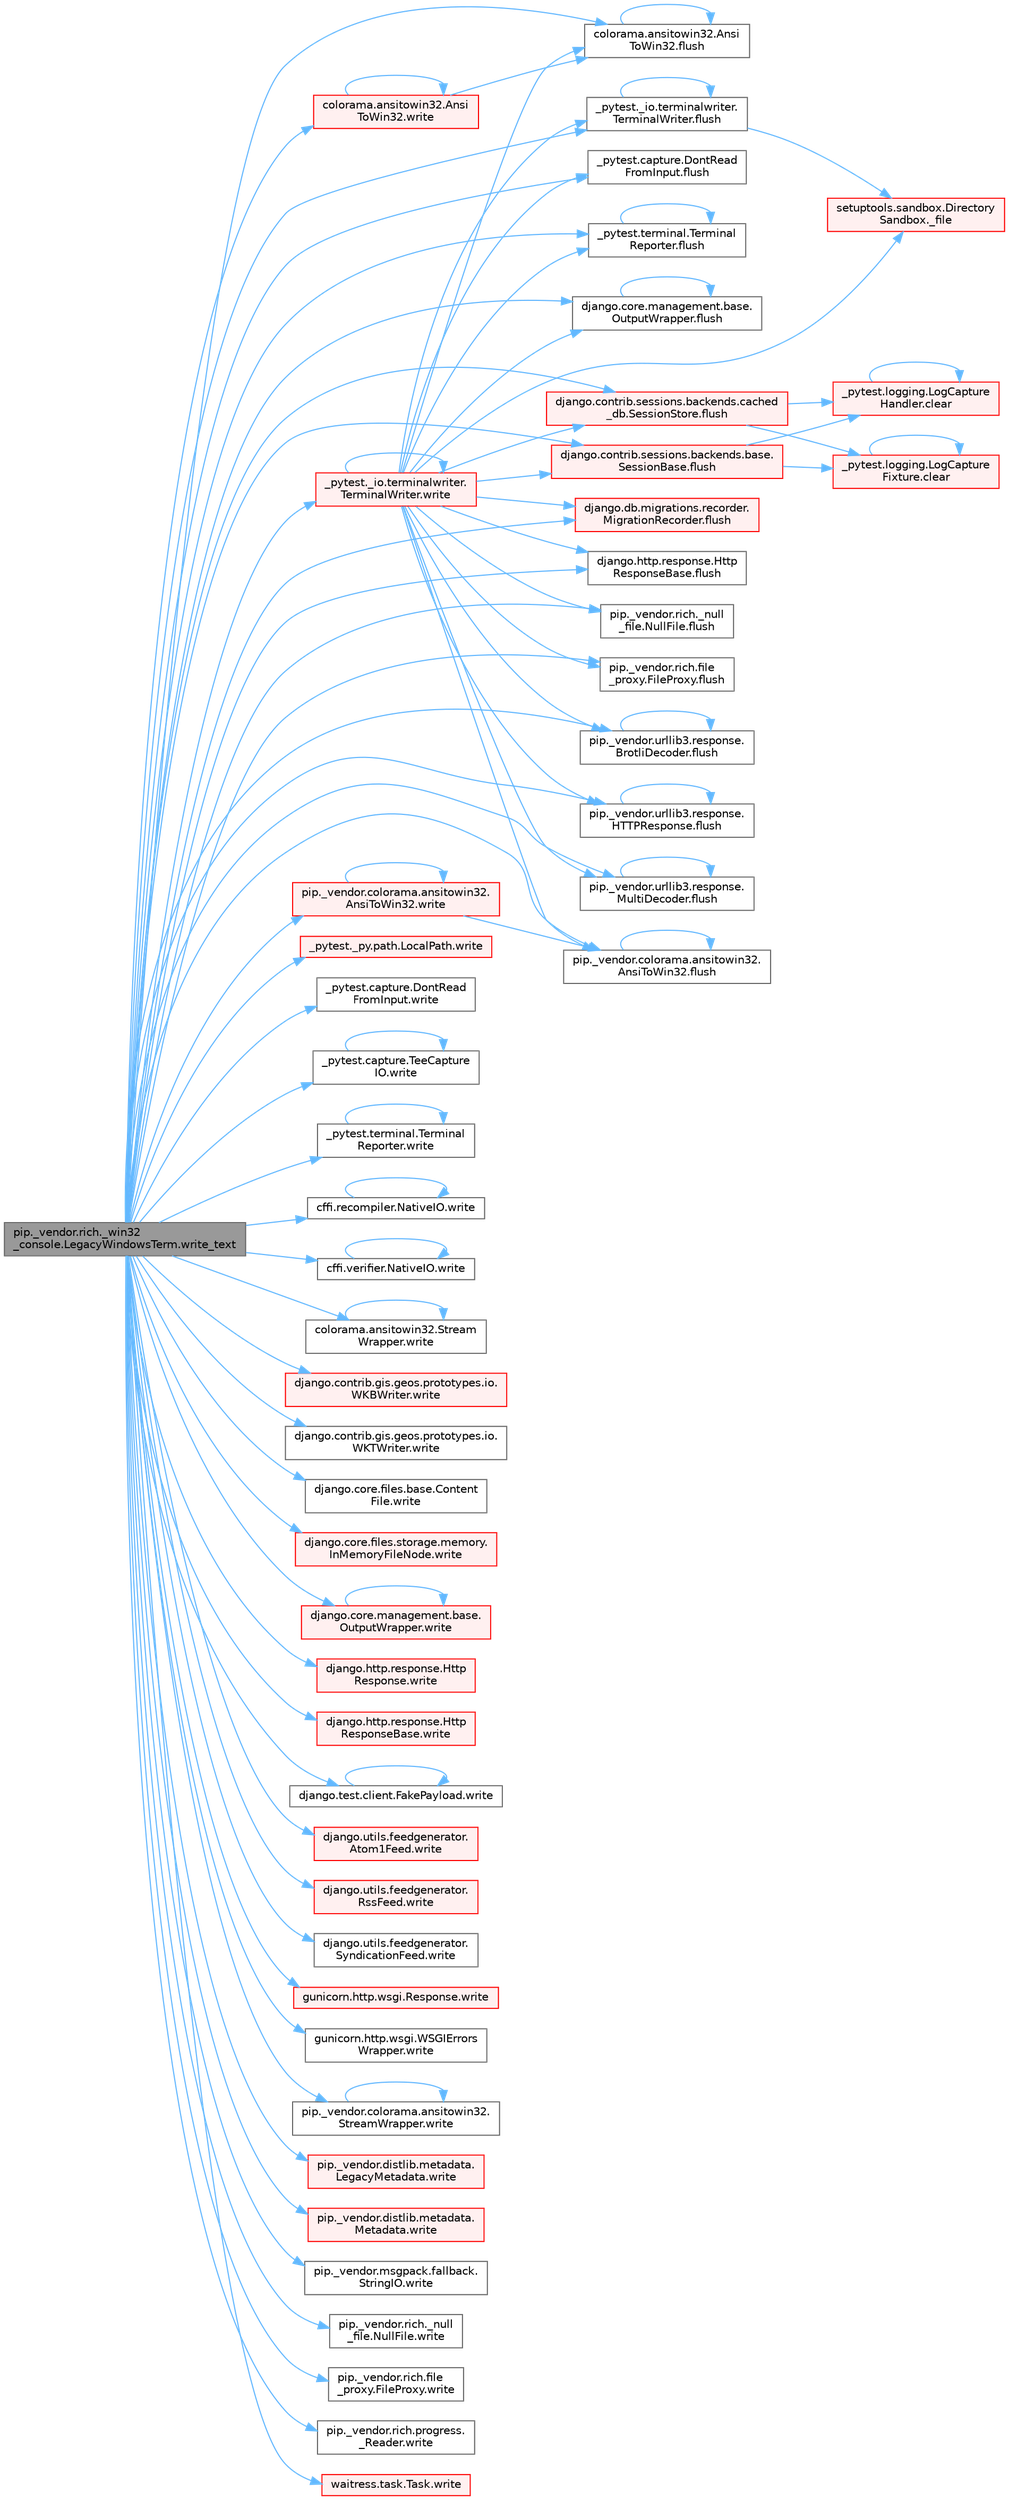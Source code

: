 digraph "pip._vendor.rich._win32_console.LegacyWindowsTerm.write_text"
{
 // LATEX_PDF_SIZE
  bgcolor="transparent";
  edge [fontname=Helvetica,fontsize=10,labelfontname=Helvetica,labelfontsize=10];
  node [fontname=Helvetica,fontsize=10,shape=box,height=0.2,width=0.4];
  rankdir="LR";
  Node1 [id="Node000001",label="pip._vendor.rich._win32\l_console.LegacyWindowsTerm.write_text",height=0.2,width=0.4,color="gray40", fillcolor="grey60", style="filled", fontcolor="black",tooltip=" "];
  Node1 -> Node2 [id="edge1_Node000001_Node000002",color="steelblue1",style="solid",tooltip=" "];
  Node2 [id="Node000002",label="_pytest._io.terminalwriter.\lTerminalWriter.flush",height=0.2,width=0.4,color="grey40", fillcolor="white", style="filled",URL="$class__pytest_1_1__io_1_1terminalwriter_1_1_terminal_writer.html#a843da9eb57c455ee17b0aac062288702",tooltip=" "];
  Node2 -> Node3 [id="edge2_Node000002_Node000003",color="steelblue1",style="solid",tooltip=" "];
  Node3 [id="Node000003",label="setuptools.sandbox.Directory\lSandbox._file",height=0.2,width=0.4,color="red", fillcolor="#FFF0F0", style="filled",URL="$classsetuptools_1_1sandbox_1_1_directory_sandbox.html#acf799106ef73553cbfdf57cc16babd98",tooltip=" "];
  Node2 -> Node2 [id="edge3_Node000002_Node000002",color="steelblue1",style="solid",tooltip=" "];
  Node1 -> Node6 [id="edge4_Node000001_Node000006",color="steelblue1",style="solid",tooltip=" "];
  Node6 [id="Node000006",label="_pytest.capture.DontRead\lFromInput.flush",height=0.2,width=0.4,color="grey40", fillcolor="white", style="filled",URL="$class__pytest_1_1capture_1_1_dont_read_from_input.html#a077768fd4551ea4669db05b09e56435b",tooltip=" "];
  Node1 -> Node7 [id="edge5_Node000001_Node000007",color="steelblue1",style="solid",tooltip=" "];
  Node7 [id="Node000007",label="_pytest.terminal.Terminal\lReporter.flush",height=0.2,width=0.4,color="grey40", fillcolor="white", style="filled",URL="$class__pytest_1_1terminal_1_1_terminal_reporter.html#ac64ff3675724a2a61394acac1ac093bd",tooltip=" "];
  Node7 -> Node7 [id="edge6_Node000007_Node000007",color="steelblue1",style="solid",tooltip=" "];
  Node1 -> Node8 [id="edge7_Node000001_Node000008",color="steelblue1",style="solid",tooltip=" "];
  Node8 [id="Node000008",label="colorama.ansitowin32.Ansi\lToWin32.flush",height=0.2,width=0.4,color="grey40", fillcolor="white", style="filled",URL="$classcolorama_1_1ansitowin32_1_1_ansi_to_win32.html#a689ccc4c4f6f7ee486e9d40cf0fb2679",tooltip=" "];
  Node8 -> Node8 [id="edge8_Node000008_Node000008",color="steelblue1",style="solid",tooltip=" "];
  Node1 -> Node9 [id="edge9_Node000001_Node000009",color="steelblue1",style="solid",tooltip=" "];
  Node9 [id="Node000009",label="django.contrib.sessions.backends.base.\lSessionBase.flush",height=0.2,width=0.4,color="red", fillcolor="#FFF0F0", style="filled",URL="$classdjango_1_1contrib_1_1sessions_1_1backends_1_1base_1_1_session_base.html#a915ab38003d5f0be1ce9f849583910bb",tooltip=" "];
  Node9 -> Node10 [id="edge10_Node000009_Node000010",color="steelblue1",style="solid",tooltip=" "];
  Node10 [id="Node000010",label="_pytest.logging.LogCapture\lFixture.clear",height=0.2,width=0.4,color="red", fillcolor="#FFF0F0", style="filled",URL="$class__pytest_1_1logging_1_1_log_capture_fixture.html#ae1d5f85c897b637582ba1fc528c957b2",tooltip=" "];
  Node10 -> Node10 [id="edge11_Node000010_Node000010",color="steelblue1",style="solid",tooltip=" "];
  Node9 -> Node12 [id="edge12_Node000009_Node000012",color="steelblue1",style="solid",tooltip=" "];
  Node12 [id="Node000012",label="_pytest.logging.LogCapture\lHandler.clear",height=0.2,width=0.4,color="red", fillcolor="#FFF0F0", style="filled",URL="$class__pytest_1_1logging_1_1_log_capture_handler.html#ace280d99c67150fd06c5e96423ba321b",tooltip=" "];
  Node12 -> Node12 [id="edge13_Node000012_Node000012",color="steelblue1",style="solid",tooltip=" "];
  Node1 -> Node26 [id="edge14_Node000001_Node000026",color="steelblue1",style="solid",tooltip=" "];
  Node26 [id="Node000026",label="django.contrib.sessions.backends.cached\l_db.SessionStore.flush",height=0.2,width=0.4,color="red", fillcolor="#FFF0F0", style="filled",URL="$classdjango_1_1contrib_1_1sessions_1_1backends_1_1cached__db_1_1_session_store.html#a6df5f77231b222833b8d76f1a4b0c57d",tooltip=" "];
  Node26 -> Node10 [id="edge15_Node000026_Node000010",color="steelblue1",style="solid",tooltip=" "];
  Node26 -> Node12 [id="edge16_Node000026_Node000012",color="steelblue1",style="solid",tooltip=" "];
  Node1 -> Node1149 [id="edge17_Node000001_Node001149",color="steelblue1",style="solid",tooltip=" "];
  Node1149 [id="Node001149",label="django.core.management.base.\lOutputWrapper.flush",height=0.2,width=0.4,color="grey40", fillcolor="white", style="filled",URL="$classdjango_1_1core_1_1management_1_1base_1_1_output_wrapper.html#ae647845a3c38571bd0a4fa624f653313",tooltip=" "];
  Node1149 -> Node1149 [id="edge18_Node001149_Node001149",color="steelblue1",style="solid",tooltip=" "];
  Node1 -> Node1150 [id="edge19_Node000001_Node001150",color="steelblue1",style="solid",tooltip=" "];
  Node1150 [id="Node001150",label="django.db.migrations.recorder.\lMigrationRecorder.flush",height=0.2,width=0.4,color="red", fillcolor="#FFF0F0", style="filled",URL="$classdjango_1_1db_1_1migrations_1_1recorder_1_1_migration_recorder.html#a46c32aba79d6d83c8322aa77a3de6017",tooltip=" "];
  Node1 -> Node1153 [id="edge20_Node000001_Node001153",color="steelblue1",style="solid",tooltip=" "];
  Node1153 [id="Node001153",label="django.http.response.Http\lResponseBase.flush",height=0.2,width=0.4,color="grey40", fillcolor="white", style="filled",URL="$classdjango_1_1http_1_1response_1_1_http_response_base.html#a6af6444fa18f11aeee4df9bb108727c1",tooltip=" "];
  Node1 -> Node1154 [id="edge21_Node000001_Node001154",color="steelblue1",style="solid",tooltip=" "];
  Node1154 [id="Node001154",label="pip._vendor.colorama.ansitowin32.\lAnsiToWin32.flush",height=0.2,width=0.4,color="grey40", fillcolor="white", style="filled",URL="$classpip_1_1__vendor_1_1colorama_1_1ansitowin32_1_1_ansi_to_win32.html#a96b04357c7430abf89e3448e1d33704b",tooltip=" "];
  Node1154 -> Node1154 [id="edge22_Node001154_Node001154",color="steelblue1",style="solid",tooltip=" "];
  Node1 -> Node1155 [id="edge23_Node000001_Node001155",color="steelblue1",style="solid",tooltip=" "];
  Node1155 [id="Node001155",label="pip._vendor.rich._null\l_file.NullFile.flush",height=0.2,width=0.4,color="grey40", fillcolor="white", style="filled",URL="$classpip_1_1__vendor_1_1rich_1_1__null__file_1_1_null_file.html#adadf10a82fdb12caa43abd51d51e980f",tooltip=" "];
  Node1 -> Node1156 [id="edge24_Node000001_Node001156",color="steelblue1",style="solid",tooltip=" "];
  Node1156 [id="Node001156",label="pip._vendor.rich.file\l_proxy.FileProxy.flush",height=0.2,width=0.4,color="grey40", fillcolor="white", style="filled",URL="$classpip_1_1__vendor_1_1rich_1_1file__proxy_1_1_file_proxy.html#af9df24b30b10915478c4224d64b42339",tooltip=" "];
  Node1 -> Node1157 [id="edge25_Node000001_Node001157",color="steelblue1",style="solid",tooltip=" "];
  Node1157 [id="Node001157",label="pip._vendor.urllib3.response.\lBrotliDecoder.flush",height=0.2,width=0.4,color="grey40", fillcolor="white", style="filled",URL="$classpip_1_1__vendor_1_1urllib3_1_1response_1_1_brotli_decoder.html#a065f7ef04d5d05a4274f06ccc2bc3508",tooltip=" "];
  Node1157 -> Node1157 [id="edge26_Node001157_Node001157",color="steelblue1",style="solid",tooltip=" "];
  Node1 -> Node382 [id="edge27_Node000001_Node000382",color="steelblue1",style="solid",tooltip=" "];
  Node382 [id="Node000382",label="pip._vendor.urllib3.response.\lHTTPResponse.flush",height=0.2,width=0.4,color="grey40", fillcolor="white", style="filled",URL="$classpip_1_1__vendor_1_1urllib3_1_1response_1_1_h_t_t_p_response.html#a6d7b7138abe76f737277901c92166a8e",tooltip=" "];
  Node382 -> Node382 [id="edge28_Node000382_Node000382",color="steelblue1",style="solid",tooltip=" "];
  Node1 -> Node1158 [id="edge29_Node000001_Node001158",color="steelblue1",style="solid",tooltip=" "];
  Node1158 [id="Node001158",label="pip._vendor.urllib3.response.\lMultiDecoder.flush",height=0.2,width=0.4,color="grey40", fillcolor="white", style="filled",URL="$classpip_1_1__vendor_1_1urllib3_1_1response_1_1_multi_decoder.html#abdc13dcfe4faef9e95bfe75ad9af208d",tooltip=" "];
  Node1158 -> Node1158 [id="edge30_Node001158_Node001158",color="steelblue1",style="solid",tooltip=" "];
  Node1 -> Node25 [id="edge31_Node000001_Node000025",color="steelblue1",style="solid",tooltip=" "];
  Node25 [id="Node000025",label="_pytest._io.terminalwriter.\lTerminalWriter.write",height=0.2,width=0.4,color="red", fillcolor="#FFF0F0", style="filled",URL="$class__pytest_1_1__io_1_1terminalwriter_1_1_terminal_writer.html#ab011b237aec5bafbe3761ee6eceaa5b1",tooltip=" "];
  Node25 -> Node3 [id="edge32_Node000025_Node000003",color="steelblue1",style="solid",tooltip=" "];
  Node25 -> Node2 [id="edge33_Node000025_Node000002",color="steelblue1",style="solid",tooltip=" "];
  Node25 -> Node6 [id="edge34_Node000025_Node000006",color="steelblue1",style="solid",tooltip=" "];
  Node25 -> Node7 [id="edge35_Node000025_Node000007",color="steelblue1",style="solid",tooltip=" "];
  Node25 -> Node8 [id="edge36_Node000025_Node000008",color="steelblue1",style="solid",tooltip=" "];
  Node25 -> Node9 [id="edge37_Node000025_Node000009",color="steelblue1",style="solid",tooltip=" "];
  Node25 -> Node26 [id="edge38_Node000025_Node000026",color="steelblue1",style="solid",tooltip=" "];
  Node25 -> Node1149 [id="edge39_Node000025_Node001149",color="steelblue1",style="solid",tooltip=" "];
  Node25 -> Node1150 [id="edge40_Node000025_Node001150",color="steelblue1",style="solid",tooltip=" "];
  Node25 -> Node1153 [id="edge41_Node000025_Node001153",color="steelblue1",style="solid",tooltip=" "];
  Node25 -> Node1154 [id="edge42_Node000025_Node001154",color="steelblue1",style="solid",tooltip=" "];
  Node25 -> Node1155 [id="edge43_Node000025_Node001155",color="steelblue1",style="solid",tooltip=" "];
  Node25 -> Node1156 [id="edge44_Node000025_Node001156",color="steelblue1",style="solid",tooltip=" "];
  Node25 -> Node1157 [id="edge45_Node000025_Node001157",color="steelblue1",style="solid",tooltip=" "];
  Node25 -> Node382 [id="edge46_Node000025_Node000382",color="steelblue1",style="solid",tooltip=" "];
  Node25 -> Node1158 [id="edge47_Node000025_Node001158",color="steelblue1",style="solid",tooltip=" "];
  Node25 -> Node25 [id="edge48_Node000025_Node000025",color="steelblue1",style="solid",tooltip=" "];
  Node1 -> Node2383 [id="edge49_Node000001_Node002383",color="steelblue1",style="solid",tooltip=" "];
  Node2383 [id="Node002383",label="_pytest._py.path.LocalPath.write",height=0.2,width=0.4,color="red", fillcolor="#FFF0F0", style="filled",URL="$class__pytest_1_1__py_1_1path_1_1_local_path.html#a8f782fcf3e7b991a42259724f3d25de2",tooltip=" "];
  Node1 -> Node2412 [id="edge50_Node000001_Node002412",color="steelblue1",style="solid",tooltip=" "];
  Node2412 [id="Node002412",label="_pytest.capture.DontRead\lFromInput.write",height=0.2,width=0.4,color="grey40", fillcolor="white", style="filled",URL="$class__pytest_1_1capture_1_1_dont_read_from_input.html#a406eef5fc6e2a689e4095b418e34258e",tooltip=" "];
  Node1 -> Node2413 [id="edge51_Node000001_Node002413",color="steelblue1",style="solid",tooltip=" "];
  Node2413 [id="Node002413",label="_pytest.capture.TeeCapture\lIO.write",height=0.2,width=0.4,color="grey40", fillcolor="white", style="filled",URL="$class__pytest_1_1capture_1_1_tee_capture_i_o.html#ad2ae68f89adb705539b1f510ac1d2a06",tooltip=" "];
  Node2413 -> Node2413 [id="edge52_Node002413_Node002413",color="steelblue1",style="solid",tooltip=" "];
  Node1 -> Node2414 [id="edge53_Node000001_Node002414",color="steelblue1",style="solid",tooltip=" "];
  Node2414 [id="Node002414",label="_pytest.terminal.Terminal\lReporter.write",height=0.2,width=0.4,color="grey40", fillcolor="white", style="filled",URL="$class__pytest_1_1terminal_1_1_terminal_reporter.html#a6a83fce851fa9dfdc476bc6fb0d4595b",tooltip=" "];
  Node2414 -> Node2414 [id="edge54_Node002414_Node002414",color="steelblue1",style="solid",tooltip=" "];
  Node1 -> Node2415 [id="edge55_Node000001_Node002415",color="steelblue1",style="solid",tooltip=" "];
  Node2415 [id="Node002415",label="cffi.recompiler.NativeIO.write",height=0.2,width=0.4,color="grey40", fillcolor="white", style="filled",URL="$classcffi_1_1recompiler_1_1_native_i_o.html#a179e7b41f653f51024a2cc98ad72cbbe",tooltip=" "];
  Node2415 -> Node2415 [id="edge56_Node002415_Node002415",color="steelblue1",style="solid",tooltip=" "];
  Node1 -> Node2416 [id="edge57_Node000001_Node002416",color="steelblue1",style="solid",tooltip=" "];
  Node2416 [id="Node002416",label="cffi.verifier.NativeIO.write",height=0.2,width=0.4,color="grey40", fillcolor="white", style="filled",URL="$classcffi_1_1verifier_1_1_native_i_o.html#a9f02f1e437c53293db7389ce253ee238",tooltip=" "];
  Node2416 -> Node2416 [id="edge58_Node002416_Node002416",color="steelblue1",style="solid",tooltip=" "];
  Node1 -> Node2417 [id="edge59_Node000001_Node002417",color="steelblue1",style="solid",tooltip=" "];
  Node2417 [id="Node002417",label="colorama.ansitowin32.Ansi\lToWin32.write",height=0.2,width=0.4,color="red", fillcolor="#FFF0F0", style="filled",URL="$classcolorama_1_1ansitowin32_1_1_ansi_to_win32.html#abadac90e6f0a5a03cecdc6f254eca7d8",tooltip=" "];
  Node2417 -> Node8 [id="edge60_Node002417_Node000008",color="steelblue1",style="solid",tooltip=" "];
  Node2417 -> Node2417 [id="edge61_Node002417_Node002417",color="steelblue1",style="solid",tooltip=" "];
  Node1 -> Node2438 [id="edge62_Node000001_Node002438",color="steelblue1",style="solid",tooltip=" "];
  Node2438 [id="Node002438",label="colorama.ansitowin32.Stream\lWrapper.write",height=0.2,width=0.4,color="grey40", fillcolor="white", style="filled",URL="$classcolorama_1_1ansitowin32_1_1_stream_wrapper.html#a551910ddf0a34dde1db2a38e00b789d4",tooltip=" "];
  Node2438 -> Node2438 [id="edge63_Node002438_Node002438",color="steelblue1",style="solid",tooltip=" "];
  Node1 -> Node2439 [id="edge64_Node000001_Node002439",color="steelblue1",style="solid",tooltip=" "];
  Node2439 [id="Node002439",label="django.contrib.gis.geos.prototypes.io.\lWKBWriter.write",height=0.2,width=0.4,color="red", fillcolor="#FFF0F0", style="filled",URL="$classdjango_1_1contrib_1_1gis_1_1geos_1_1prototypes_1_1io_1_1_w_k_b_writer.html#a2cdc902d36a57ba6070e70570ca85c55",tooltip=" "];
  Node1 -> Node2441 [id="edge65_Node000001_Node002441",color="steelblue1",style="solid",tooltip=" "];
  Node2441 [id="Node002441",label="django.contrib.gis.geos.prototypes.io.\lWKTWriter.write",height=0.2,width=0.4,color="grey40", fillcolor="white", style="filled",URL="$classdjango_1_1contrib_1_1gis_1_1geos_1_1prototypes_1_1io_1_1_w_k_t_writer.html#a8c54e53507e3f6193ce7a36c8f977370",tooltip=" "];
  Node1 -> Node2442 [id="edge66_Node000001_Node002442",color="steelblue1",style="solid",tooltip=" "];
  Node2442 [id="Node002442",label="django.core.files.base.Content\lFile.write",height=0.2,width=0.4,color="grey40", fillcolor="white", style="filled",URL="$classdjango_1_1core_1_1files_1_1base_1_1_content_file.html#a5777a08a5be02c055680c8bcbb235c61",tooltip=" "];
  Node1 -> Node2443 [id="edge67_Node000001_Node002443",color="steelblue1",style="solid",tooltip=" "];
  Node2443 [id="Node002443",label="django.core.files.storage.memory.\lInMemoryFileNode.write",height=0.2,width=0.4,color="red", fillcolor="#FFF0F0", style="filled",URL="$classdjango_1_1core_1_1files_1_1storage_1_1memory_1_1_in_memory_file_node.html#a0e630c96ce4523b3fbd453fa5789bc9e",tooltip=" "];
  Node1 -> Node2445 [id="edge68_Node000001_Node002445",color="steelblue1",style="solid",tooltip=" "];
  Node2445 [id="Node002445",label="django.core.management.base.\lOutputWrapper.write",height=0.2,width=0.4,color="red", fillcolor="#FFF0F0", style="filled",URL="$classdjango_1_1core_1_1management_1_1base_1_1_output_wrapper.html#a3577d4a5a7af3c1c66cfdfa3a5bd8a15",tooltip=" "];
  Node2445 -> Node2445 [id="edge69_Node002445_Node002445",color="steelblue1",style="solid",tooltip=" "];
  Node1 -> Node2519 [id="edge70_Node000001_Node002519",color="steelblue1",style="solid",tooltip=" "];
  Node2519 [id="Node002519",label="django.http.response.Http\lResponse.write",height=0.2,width=0.4,color="red", fillcolor="#FFF0F0", style="filled",URL="$classdjango_1_1http_1_1response_1_1_http_response.html#ac159fb36270c736cfc19334cd8350091",tooltip=" "];
  Node1 -> Node2520 [id="edge71_Node000001_Node002520",color="steelblue1",style="solid",tooltip=" "];
  Node2520 [id="Node002520",label="django.http.response.Http\lResponseBase.write",height=0.2,width=0.4,color="red", fillcolor="#FFF0F0", style="filled",URL="$classdjango_1_1http_1_1response_1_1_http_response_base.html#a4be34840707dfbb85170d7339d758dc1",tooltip=" "];
  Node1 -> Node2521 [id="edge72_Node000001_Node002521",color="steelblue1",style="solid",tooltip=" "];
  Node2521 [id="Node002521",label="django.test.client.FakePayload.write",height=0.2,width=0.4,color="grey40", fillcolor="white", style="filled",URL="$classdjango_1_1test_1_1client_1_1_fake_payload.html#a6a1dca1b58f77e75800bc2d738d3fd7e",tooltip=" "];
  Node2521 -> Node2521 [id="edge73_Node002521_Node002521",color="steelblue1",style="solid",tooltip=" "];
  Node1 -> Node2522 [id="edge74_Node000001_Node002522",color="steelblue1",style="solid",tooltip=" "];
  Node2522 [id="Node002522",label="django.utils.feedgenerator.\lAtom1Feed.write",height=0.2,width=0.4,color="red", fillcolor="#FFF0F0", style="filled",URL="$classdjango_1_1utils_1_1feedgenerator_1_1_atom1_feed.html#afbf5b931a75be201e339b64a8aa46119",tooltip=" "];
  Node1 -> Node2631 [id="edge75_Node000001_Node002631",color="steelblue1",style="solid",tooltip=" "];
  Node2631 [id="Node002631",label="django.utils.feedgenerator.\lRssFeed.write",height=0.2,width=0.4,color="red", fillcolor="#FFF0F0", style="filled",URL="$classdjango_1_1utils_1_1feedgenerator_1_1_rss_feed.html#a63ea2926c2c773e874f51ced997a2618",tooltip=" "];
  Node1 -> Node2636 [id="edge76_Node000001_Node002636",color="steelblue1",style="solid",tooltip=" "];
  Node2636 [id="Node002636",label="django.utils.feedgenerator.\lSyndicationFeed.write",height=0.2,width=0.4,color="grey40", fillcolor="white", style="filled",URL="$classdjango_1_1utils_1_1feedgenerator_1_1_syndication_feed.html#a8b6aa844d6a12751a6d67fe6a2e58ebb",tooltip=" "];
  Node1 -> Node2637 [id="edge77_Node000001_Node002637",color="steelblue1",style="solid",tooltip=" "];
  Node2637 [id="Node002637",label="gunicorn.http.wsgi.Response.write",height=0.2,width=0.4,color="red", fillcolor="#FFF0F0", style="filled",URL="$classgunicorn_1_1http_1_1wsgi_1_1_response.html#a125ec803f25529604c0cbf2177de8951",tooltip=" "];
  Node1 -> Node2638 [id="edge78_Node000001_Node002638",color="steelblue1",style="solid",tooltip=" "];
  Node2638 [id="Node002638",label="gunicorn.http.wsgi.WSGIErrors\lWrapper.write",height=0.2,width=0.4,color="grey40", fillcolor="white", style="filled",URL="$classgunicorn_1_1http_1_1wsgi_1_1_w_s_g_i_errors_wrapper.html#a7dabeb0732ba57e770de5e6c297cbfba",tooltip=" "];
  Node1 -> Node2426 [id="edge79_Node000001_Node002426",color="steelblue1",style="solid",tooltip=" "];
  Node2426 [id="Node002426",label="pip._vendor.colorama.ansitowin32.\lAnsiToWin32.write",height=0.2,width=0.4,color="red", fillcolor="#FFF0F0", style="filled",URL="$classpip_1_1__vendor_1_1colorama_1_1ansitowin32_1_1_ansi_to_win32.html#aaeb0baf104470a2dfb282dce019b45e4",tooltip=" "];
  Node2426 -> Node1154 [id="edge80_Node002426_Node001154",color="steelblue1",style="solid",tooltip=" "];
  Node2426 -> Node2426 [id="edge81_Node002426_Node002426",color="steelblue1",style="solid",tooltip=" "];
  Node1 -> Node2639 [id="edge82_Node000001_Node002639",color="steelblue1",style="solid",tooltip=" "];
  Node2639 [id="Node002639",label="pip._vendor.colorama.ansitowin32.\lStreamWrapper.write",height=0.2,width=0.4,color="grey40", fillcolor="white", style="filled",URL="$classpip_1_1__vendor_1_1colorama_1_1ansitowin32_1_1_stream_wrapper.html#aa47f76b442f79d6ff416b7b941fc274e",tooltip=" "];
  Node2639 -> Node2639 [id="edge83_Node002639_Node002639",color="steelblue1",style="solid",tooltip=" "];
  Node1 -> Node2640 [id="edge84_Node000001_Node002640",color="steelblue1",style="solid",tooltip=" "];
  Node2640 [id="Node002640",label="pip._vendor.distlib.metadata.\lLegacyMetadata.write",height=0.2,width=0.4,color="red", fillcolor="#FFF0F0", style="filled",URL="$classpip_1_1__vendor_1_1distlib_1_1metadata_1_1_legacy_metadata.html#af3423aeacce2739a48b38815d4ba89be",tooltip=" "];
  Node1 -> Node2646 [id="edge85_Node000001_Node002646",color="steelblue1",style="solid",tooltip=" "];
  Node2646 [id="Node002646",label="pip._vendor.distlib.metadata.\lMetadata.write",height=0.2,width=0.4,color="red", fillcolor="#FFF0F0", style="filled",URL="$classpip_1_1__vendor_1_1distlib_1_1metadata_1_1_metadata.html#a1a2c54572ca133a21190923864249820",tooltip=" "];
  Node1 -> Node2658 [id="edge86_Node000001_Node002658",color="steelblue1",style="solid",tooltip=" "];
  Node2658 [id="Node002658",label="pip._vendor.msgpack.fallback.\lStringIO.write",height=0.2,width=0.4,color="grey40", fillcolor="white", style="filled",URL="$classpip_1_1__vendor_1_1msgpack_1_1fallback_1_1_string_i_o.html#a6adb76b5a6646bce44458254c6dacaf7",tooltip=" "];
  Node1 -> Node2659 [id="edge87_Node000001_Node002659",color="steelblue1",style="solid",tooltip=" "];
  Node2659 [id="Node002659",label="pip._vendor.rich._null\l_file.NullFile.write",height=0.2,width=0.4,color="grey40", fillcolor="white", style="filled",URL="$classpip_1_1__vendor_1_1rich_1_1__null__file_1_1_null_file.html#a01d2e01041fb795a1f042e5a520ebc35",tooltip=" "];
  Node1 -> Node2660 [id="edge88_Node000001_Node002660",color="steelblue1",style="solid",tooltip=" "];
  Node2660 [id="Node002660",label="pip._vendor.rich.file\l_proxy.FileProxy.write",height=0.2,width=0.4,color="grey40", fillcolor="white", style="filled",URL="$classpip_1_1__vendor_1_1rich_1_1file__proxy_1_1_file_proxy.html#a433bec714cb79fe570a7fa947d7ef607",tooltip=" "];
  Node1 -> Node2661 [id="edge89_Node000001_Node002661",color="steelblue1",style="solid",tooltip=" "];
  Node2661 [id="Node002661",label="pip._vendor.rich.progress.\l_Reader.write",height=0.2,width=0.4,color="grey40", fillcolor="white", style="filled",URL="$classpip_1_1__vendor_1_1rich_1_1progress_1_1___reader.html#a8ef599c97b85c42dcb4df6645d5734e1",tooltip=" "];
  Node1 -> Node2662 [id="edge90_Node000001_Node002662",color="steelblue1",style="solid",tooltip=" "];
  Node2662 [id="Node002662",label="waitress.task.Task.write",height=0.2,width=0.4,color="red", fillcolor="#FFF0F0", style="filled",URL="$classwaitress_1_1task_1_1_task.html#a4ea20833759dca71b052d4f67ff85834",tooltip=" "];
}
